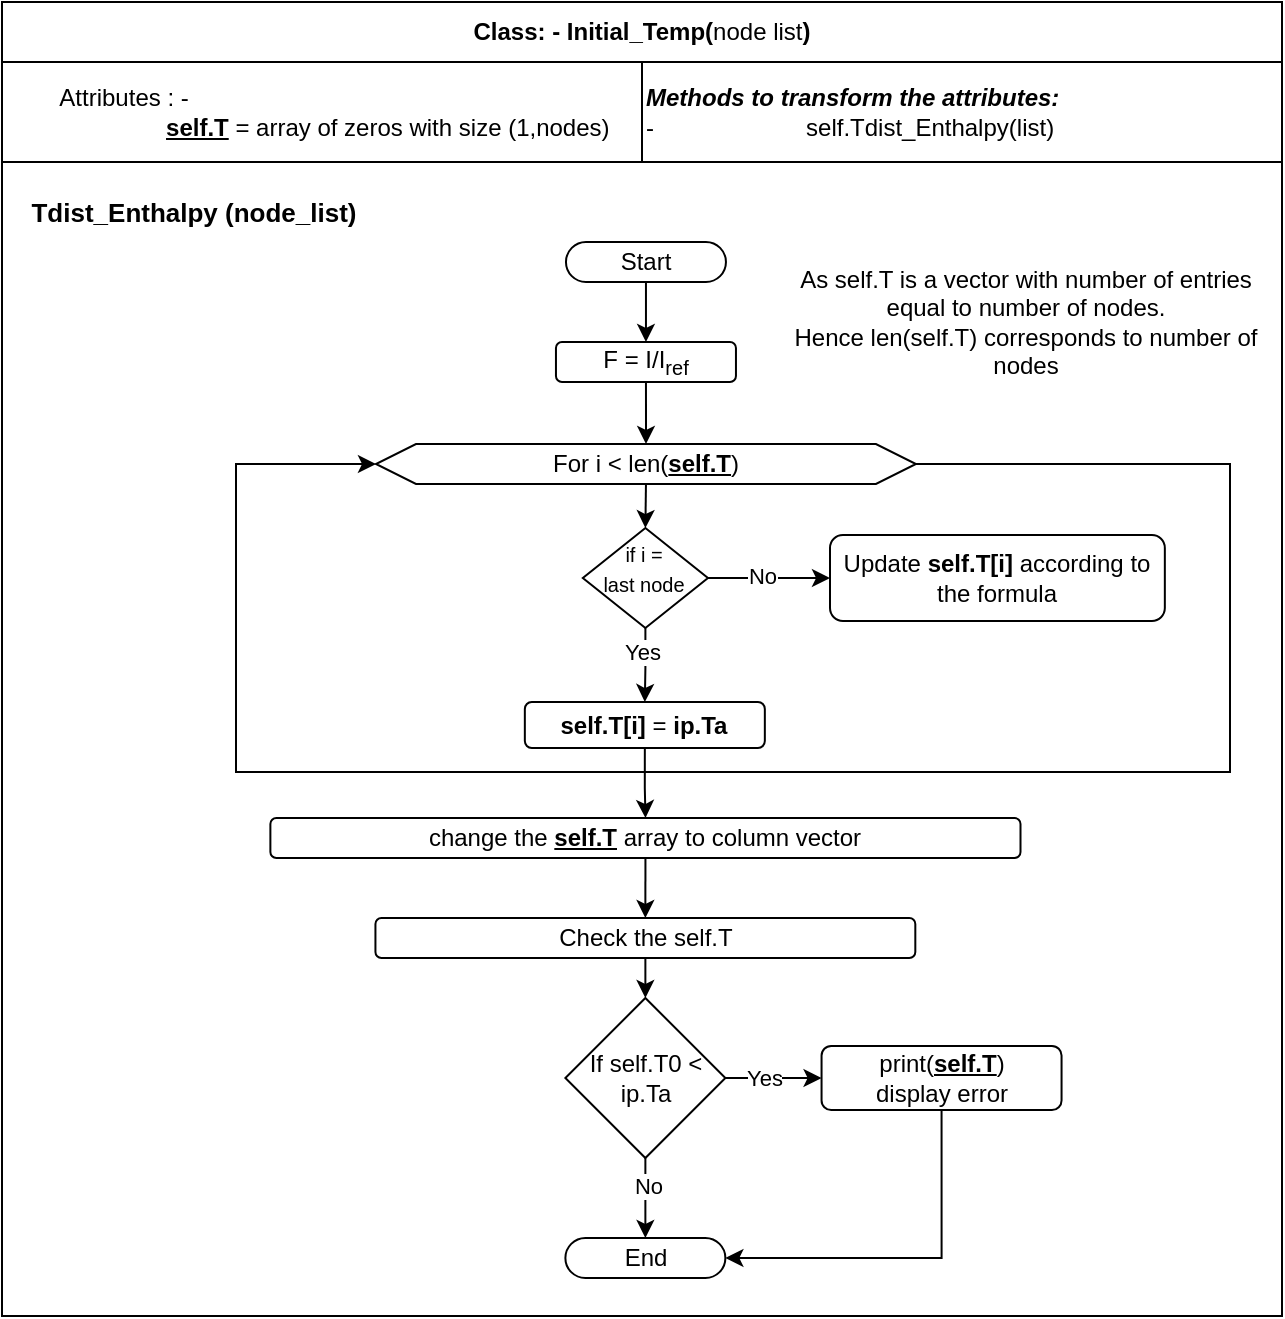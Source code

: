 <mxfile version="21.7.2" type="github">
  <diagram id="C5RBs43oDa-KdzZeNtuy" name="Page-1">
    <mxGraphModel dx="989" dy="548" grid="0" gridSize="10" guides="1" tooltips="1" connect="1" arrows="1" fold="1" page="1" pageScale="1" pageWidth="827" pageHeight="1169" math="0" shadow="0">
      <root>
        <mxCell id="WIyWlLk6GJQsqaUBKTNV-0" />
        <mxCell id="WIyWlLk6GJQsqaUBKTNV-1" parent="WIyWlLk6GJQsqaUBKTNV-0" />
        <mxCell id="KUYVFX4BnLb6LtAk-J63-66" value="&lt;b&gt;Class: - Initial_Temp(&lt;/b&gt;node list&lt;b&gt;)&lt;/b&gt;" style="rounded=0;whiteSpace=wrap;html=1;" parent="WIyWlLk6GJQsqaUBKTNV-1" vertex="1">
          <mxGeometry x="100" y="65" width="640" height="30" as="geometry" />
        </mxCell>
        <mxCell id="KUYVFX4BnLb6LtAk-J63-67" value="&lt;span style=&quot;white-space: pre;&quot;&gt;&#x9;&lt;/span&gt;Attributes : -&amp;nbsp;&lt;br&gt;&lt;span style=&quot;white-space: pre;&quot;&gt;&#x9;&lt;/span&gt;&lt;span style=&quot;white-space: pre;&quot;&gt;&#x9;&lt;/span&gt;&lt;span style=&quot;white-space: pre;&quot;&gt;&#x9;&lt;/span&gt;&lt;b&gt;&lt;u&gt;self.T&lt;/u&gt;&lt;/b&gt; = array of zeros with size (1,nodes)" style="rounded=0;whiteSpace=wrap;html=1;align=left;" parent="WIyWlLk6GJQsqaUBKTNV-1" vertex="1">
          <mxGeometry x="100" y="95" width="320" height="50" as="geometry" />
        </mxCell>
        <mxCell id="KUYVFX4BnLb6LtAk-J63-68" value="&lt;i&gt;&lt;b&gt;Methods to transform the attributes:&lt;/b&gt;&lt;/i&gt; -&lt;span style=&quot;white-space: pre;&quot;&gt;&#x9;&lt;/span&gt;&lt;span style=&quot;white-space: pre;&quot;&gt;&#x9;&lt;/span&gt;&lt;span style=&quot;white-space: pre;&quot;&gt;&#x9;&lt;/span&gt;self.Tdist_Enthalpy(list)" style="rounded=0;whiteSpace=wrap;html=1;align=left;" parent="WIyWlLk6GJQsqaUBKTNV-1" vertex="1">
          <mxGeometry x="420" y="95" width="320" height="50" as="geometry" />
        </mxCell>
        <mxCell id="KUYVFX4BnLb6LtAk-J63-168" value="" style="rounded=0;whiteSpace=wrap;html=1;" parent="WIyWlLk6GJQsqaUBKTNV-1" vertex="1">
          <mxGeometry x="100" y="145" width="640" height="577" as="geometry" />
        </mxCell>
        <mxCell id="KUYVFX4BnLb6LtAk-J63-218" style="edgeStyle=orthogonalEdgeStyle;rounded=0;orthogonalLoop=1;jettySize=auto;html=1;exitX=0.5;exitY=1;exitDx=0;exitDy=0;entryX=0.5;entryY=0;entryDx=0;entryDy=0;" parent="WIyWlLk6GJQsqaUBKTNV-1" source="KUYVFX4BnLb6LtAk-J63-219" target="KUYVFX4BnLb6LtAk-J63-221" edge="1">
          <mxGeometry relative="1" as="geometry" />
        </mxCell>
        <mxCell id="KUYVFX4BnLb6LtAk-J63-219" value="Start" style="rounded=1;whiteSpace=wrap;html=1;arcSize=50;" parent="WIyWlLk6GJQsqaUBKTNV-1" vertex="1">
          <mxGeometry x="381.98" y="185" width="80" height="20" as="geometry" />
        </mxCell>
        <mxCell id="KUYVFX4BnLb6LtAk-J63-220" value="End" style="rounded=1;whiteSpace=wrap;html=1;arcSize=50;" parent="WIyWlLk6GJQsqaUBKTNV-1" vertex="1">
          <mxGeometry x="381.69" y="683" width="80" height="20" as="geometry" />
        </mxCell>
        <mxCell id="eg3Dcb_BBi-hNbYzrBa9-2" style="edgeStyle=orthogonalEdgeStyle;rounded=0;orthogonalLoop=1;jettySize=auto;html=1;exitX=0.5;exitY=1;exitDx=0;exitDy=0;" edge="1" parent="WIyWlLk6GJQsqaUBKTNV-1" source="KUYVFX4BnLb6LtAk-J63-221" target="KUYVFX4BnLb6LtAk-J63-223">
          <mxGeometry relative="1" as="geometry" />
        </mxCell>
        <mxCell id="KUYVFX4BnLb6LtAk-J63-221" value="F = I/I&lt;sub&gt;ref&lt;/sub&gt;" style="rounded=1;whiteSpace=wrap;html=1;" parent="WIyWlLk6GJQsqaUBKTNV-1" vertex="1">
          <mxGeometry x="376.98" y="235" width="90" height="20" as="geometry" />
        </mxCell>
        <mxCell id="KUYVFX4BnLb6LtAk-J63-222" style="edgeStyle=orthogonalEdgeStyle;rounded=0;orthogonalLoop=1;jettySize=auto;html=1;exitX=0.5;exitY=1;exitDx=0;exitDy=0;entryX=0.5;entryY=0;entryDx=0;entryDy=0;" parent="WIyWlLk6GJQsqaUBKTNV-1" source="KUYVFX4BnLb6LtAk-J63-223" target="KUYVFX4BnLb6LtAk-J63-239" edge="1">
          <mxGeometry relative="1" as="geometry" />
        </mxCell>
        <mxCell id="KUYVFX4BnLb6LtAk-J63-223" value="For i &amp;lt; len(&lt;u style=&quot;font-weight: bold;&quot;&gt;self.T&lt;/u&gt;)" style="shape=hexagon;perimeter=hexagonPerimeter2;whiteSpace=wrap;html=1;fixedSize=1;" parent="WIyWlLk6GJQsqaUBKTNV-1" vertex="1">
          <mxGeometry x="286.98" y="286" width="270" height="20" as="geometry" />
        </mxCell>
        <mxCell id="KUYVFX4BnLb6LtAk-J63-224" value="As self.T is a vector with number of entries equal to number of nodes.&lt;br&gt;Hence len(self.T) corresponds to number of nodes" style="text;html=1;strokeColor=none;fillColor=none;align=center;verticalAlign=middle;whiteSpace=wrap;rounded=0;" parent="WIyWlLk6GJQsqaUBKTNV-1" vertex="1">
          <mxGeometry x="491.98" y="195" width="240" height="60" as="geometry" />
        </mxCell>
        <mxCell id="KUYVFX4BnLb6LtAk-J63-226" value="Update&lt;b&gt;&amp;nbsp;self.T[i] &lt;/b&gt;according to the formula" style="rounded=1;whiteSpace=wrap;html=1;" parent="WIyWlLk6GJQsqaUBKTNV-1" vertex="1">
          <mxGeometry x="514" y="331.5" width="167.42" height="43" as="geometry" />
        </mxCell>
        <mxCell id="eg3Dcb_BBi-hNbYzrBa9-7" style="edgeStyle=orthogonalEdgeStyle;rounded=0;orthogonalLoop=1;jettySize=auto;html=1;entryX=0;entryY=0.5;entryDx=0;entryDy=0;" edge="1" parent="WIyWlLk6GJQsqaUBKTNV-1" source="KUYVFX4BnLb6LtAk-J63-239" target="KUYVFX4BnLb6LtAk-J63-226">
          <mxGeometry relative="1" as="geometry" />
        </mxCell>
        <mxCell id="eg3Dcb_BBi-hNbYzrBa9-9" value="No" style="edgeLabel;html=1;align=center;verticalAlign=middle;resizable=0;points=[];" vertex="1" connectable="0" parent="eg3Dcb_BBi-hNbYzrBa9-7">
          <mxGeometry x="-0.114" y="1" relative="1" as="geometry">
            <mxPoint as="offset" />
          </mxGeometry>
        </mxCell>
        <mxCell id="eg3Dcb_BBi-hNbYzrBa9-8" style="edgeStyle=orthogonalEdgeStyle;rounded=0;orthogonalLoop=1;jettySize=auto;html=1;entryX=0.5;entryY=0;entryDx=0;entryDy=0;" edge="1" parent="WIyWlLk6GJQsqaUBKTNV-1" source="KUYVFX4BnLb6LtAk-J63-239" target="KUYVFX4BnLb6LtAk-J63-242">
          <mxGeometry relative="1" as="geometry" />
        </mxCell>
        <mxCell id="eg3Dcb_BBi-hNbYzrBa9-10" value="Yes" style="edgeLabel;html=1;align=center;verticalAlign=middle;resizable=0;points=[];" vertex="1" connectable="0" parent="eg3Dcb_BBi-hNbYzrBa9-8">
          <mxGeometry x="-0.356" y="-2" relative="1" as="geometry">
            <mxPoint as="offset" />
          </mxGeometry>
        </mxCell>
        <mxCell id="KUYVFX4BnLb6LtAk-J63-239" value="" style="rhombus;whiteSpace=wrap;html=1;" parent="WIyWlLk6GJQsqaUBKTNV-1" vertex="1">
          <mxGeometry x="390.42" y="328" width="62.56" height="50" as="geometry" />
        </mxCell>
        <mxCell id="KUYVFX4BnLb6LtAk-J63-240" value="&lt;font style=&quot;font-size: 10px;&quot;&gt;if i = &lt;br&gt;last node&lt;/font&gt;" style="text;html=1;strokeColor=none;fillColor=none;align=center;verticalAlign=middle;whiteSpace=wrap;rounded=0;" parent="WIyWlLk6GJQsqaUBKTNV-1" vertex="1">
          <mxGeometry x="391.42" y="333" width="60" height="30" as="geometry" />
        </mxCell>
        <mxCell id="eg3Dcb_BBi-hNbYzrBa9-12" style="edgeStyle=orthogonalEdgeStyle;rounded=0;orthogonalLoop=1;jettySize=auto;html=1;exitX=0.5;exitY=1;exitDx=0;exitDy=0;" edge="1" parent="WIyWlLk6GJQsqaUBKTNV-1" source="KUYVFX4BnLb6LtAk-J63-242" target="KUYVFX4BnLb6LtAk-J63-252">
          <mxGeometry relative="1" as="geometry" />
        </mxCell>
        <mxCell id="KUYVFX4BnLb6LtAk-J63-242" value="&lt;b&gt;self.T[i]&lt;/b&gt; = &lt;b&gt;ip.Ta&lt;/b&gt;" style="rounded=1;whiteSpace=wrap;html=1;" parent="WIyWlLk6GJQsqaUBKTNV-1" vertex="1">
          <mxGeometry x="361.42" y="415" width="120" height="23" as="geometry" />
        </mxCell>
        <mxCell id="KUYVFX4BnLb6LtAk-J63-251" style="edgeStyle=orthogonalEdgeStyle;rounded=0;orthogonalLoop=1;jettySize=auto;html=1;exitX=0.5;exitY=1;exitDx=0;exitDy=0;entryX=0.5;entryY=0;entryDx=0;entryDy=0;" parent="WIyWlLk6GJQsqaUBKTNV-1" source="KUYVFX4BnLb6LtAk-J63-252" target="KUYVFX4BnLb6LtAk-J63-254" edge="1">
          <mxGeometry relative="1" as="geometry" />
        </mxCell>
        <mxCell id="KUYVFX4BnLb6LtAk-J63-252" value="change the &lt;b&gt;&lt;u&gt;self.T&lt;/u&gt;&lt;/b&gt; array to column vector" style="rounded=1;whiteSpace=wrap;html=1;" parent="WIyWlLk6GJQsqaUBKTNV-1" vertex="1">
          <mxGeometry x="234.19" y="473" width="375.06" height="20" as="geometry" />
        </mxCell>
        <mxCell id="KUYVFX4BnLb6LtAk-J63-253" style="edgeStyle=orthogonalEdgeStyle;rounded=0;orthogonalLoop=1;jettySize=auto;html=1;exitX=0.5;exitY=1;exitDx=0;exitDy=0;entryX=0.5;entryY=0;entryDx=0;entryDy=0;" parent="WIyWlLk6GJQsqaUBKTNV-1" source="KUYVFX4BnLb6LtAk-J63-254" target="KUYVFX4BnLb6LtAk-J63-259" edge="1">
          <mxGeometry relative="1" as="geometry" />
        </mxCell>
        <mxCell id="KUYVFX4BnLb6LtAk-J63-254" value="Check the self.T" style="rounded=1;whiteSpace=wrap;html=1;" parent="WIyWlLk6GJQsqaUBKTNV-1" vertex="1">
          <mxGeometry x="286.72" y="523" width="269.94" height="20" as="geometry" />
        </mxCell>
        <mxCell id="KUYVFX4BnLb6LtAk-J63-255" style="edgeStyle=orthogonalEdgeStyle;rounded=0;orthogonalLoop=1;jettySize=auto;html=1;exitX=0.5;exitY=1;exitDx=0;exitDy=0;entryX=0.5;entryY=0;entryDx=0;entryDy=0;" parent="WIyWlLk6GJQsqaUBKTNV-1" source="KUYVFX4BnLb6LtAk-J63-259" target="KUYVFX4BnLb6LtAk-J63-220" edge="1">
          <mxGeometry relative="1" as="geometry" />
        </mxCell>
        <mxCell id="KUYVFX4BnLb6LtAk-J63-256" value="No" style="edgeLabel;html=1;align=center;verticalAlign=middle;resizable=0;points=[];" parent="KUYVFX4BnLb6LtAk-J63-255" vertex="1" connectable="0">
          <mxGeometry x="-0.33" y="1" relative="1" as="geometry">
            <mxPoint as="offset" />
          </mxGeometry>
        </mxCell>
        <mxCell id="KUYVFX4BnLb6LtAk-J63-257" value="" style="edgeStyle=orthogonalEdgeStyle;rounded=0;orthogonalLoop=1;jettySize=auto;html=1;" parent="WIyWlLk6GJQsqaUBKTNV-1" source="KUYVFX4BnLb6LtAk-J63-259" target="KUYVFX4BnLb6LtAk-J63-265" edge="1">
          <mxGeometry relative="1" as="geometry" />
        </mxCell>
        <mxCell id="KUYVFX4BnLb6LtAk-J63-258" value="Yes" style="edgeLabel;html=1;align=center;verticalAlign=middle;resizable=0;points=[];" parent="KUYVFX4BnLb6LtAk-J63-257" vertex="1" connectable="0">
          <mxGeometry x="-0.182" relative="1" as="geometry">
            <mxPoint as="offset" />
          </mxGeometry>
        </mxCell>
        <mxCell id="KUYVFX4BnLb6LtAk-J63-259" value="If self.T0 &amp;lt; ip.Ta" style="rhombus;whiteSpace=wrap;html=1;" parent="WIyWlLk6GJQsqaUBKTNV-1" vertex="1">
          <mxGeometry x="381.69" y="563" width="80" height="80" as="geometry" />
        </mxCell>
        <mxCell id="KUYVFX4BnLb6LtAk-J63-264" style="edgeStyle=orthogonalEdgeStyle;rounded=0;orthogonalLoop=1;jettySize=auto;html=1;exitX=0.5;exitY=1;exitDx=0;exitDy=0;entryX=1;entryY=0.5;entryDx=0;entryDy=0;" parent="WIyWlLk6GJQsqaUBKTNV-1" source="KUYVFX4BnLb6LtAk-J63-265" target="KUYVFX4BnLb6LtAk-J63-220" edge="1">
          <mxGeometry relative="1" as="geometry" />
        </mxCell>
        <mxCell id="KUYVFX4BnLb6LtAk-J63-265" value="print(&lt;b&gt;&lt;u&gt;self.T&lt;/u&gt;&lt;/b&gt;)&lt;br&gt;display error" style="rounded=1;whiteSpace=wrap;html=1;" parent="WIyWlLk6GJQsqaUBKTNV-1" vertex="1">
          <mxGeometry x="509.78" y="587" width="120" height="32" as="geometry" />
        </mxCell>
        <mxCell id="KUYVFX4BnLb6LtAk-J63-266" value="&lt;b&gt;&lt;font style=&quot;font-size: 13px;&quot;&gt;Tdist_Enthalpy (node_list)&lt;/font&gt;&lt;/b&gt;" style="text;html=1;strokeColor=none;fillColor=none;align=center;verticalAlign=middle;whiteSpace=wrap;rounded=0;" parent="WIyWlLk6GJQsqaUBKTNV-1" vertex="1">
          <mxGeometry x="101" y="155" width="190" height="30" as="geometry" />
        </mxCell>
        <mxCell id="eg3Dcb_BBi-hNbYzrBa9-11" style="edgeStyle=orthogonalEdgeStyle;rounded=0;orthogonalLoop=1;jettySize=auto;html=1;exitX=1;exitY=0.5;exitDx=0;exitDy=0;entryX=0;entryY=0.5;entryDx=0;entryDy=0;" edge="1" parent="WIyWlLk6GJQsqaUBKTNV-1" source="KUYVFX4BnLb6LtAk-J63-223" target="KUYVFX4BnLb6LtAk-J63-223">
          <mxGeometry relative="1" as="geometry">
            <Array as="points">
              <mxPoint x="714" y="296" />
              <mxPoint x="714" y="450" />
              <mxPoint x="217" y="450" />
              <mxPoint x="217" y="296" />
            </Array>
          </mxGeometry>
        </mxCell>
      </root>
    </mxGraphModel>
  </diagram>
</mxfile>
